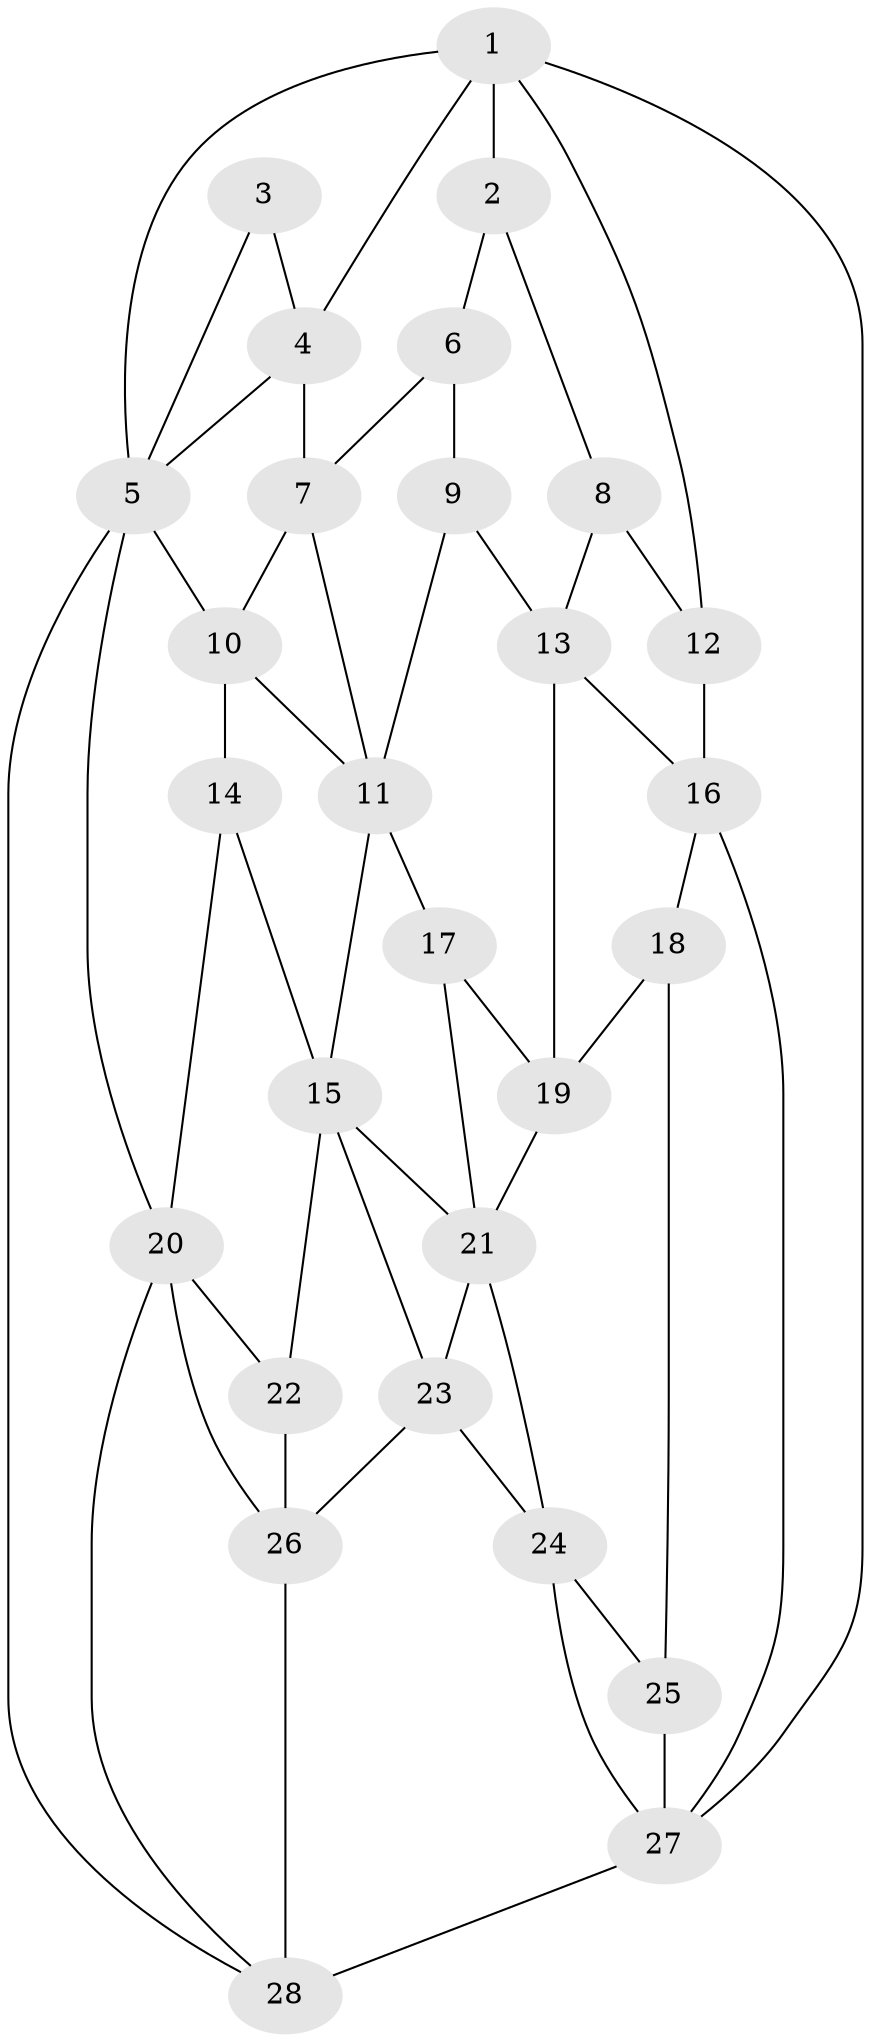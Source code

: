 // original degree distribution, {3: 0.022727272727272728, 5: 0.45454545454545453, 6: 0.25, 4: 0.2727272727272727}
// Generated by graph-tools (version 1.1) at 2025/38/03/04/25 23:38:27]
// undirected, 28 vertices, 54 edges
graph export_dot {
  node [color=gray90,style=filled];
  1;
  2;
  3;
  4;
  5;
  6;
  7;
  8;
  9;
  10;
  11;
  12;
  13;
  14;
  15;
  16;
  17;
  18;
  19;
  20;
  21;
  22;
  23;
  24;
  25;
  26;
  27;
  28;
  1 -- 2 [weight=2.0];
  1 -- 4 [weight=1.0];
  1 -- 5 [weight=1.0];
  1 -- 12 [weight=1.0];
  1 -- 27 [weight=1.0];
  2 -- 6 [weight=2.0];
  2 -- 8 [weight=1.0];
  3 -- 4 [weight=2.0];
  3 -- 5 [weight=1.0];
  4 -- 5 [weight=1.0];
  4 -- 7 [weight=1.0];
  5 -- 10 [weight=1.0];
  5 -- 20 [weight=1.0];
  5 -- 28 [weight=1.0];
  6 -- 7 [weight=2.0];
  6 -- 9 [weight=2.0];
  7 -- 10 [weight=1.0];
  7 -- 11 [weight=1.0];
  8 -- 12 [weight=2.0];
  8 -- 13 [weight=1.0];
  9 -- 11 [weight=1.0];
  9 -- 13 [weight=1.0];
  10 -- 11 [weight=1.0];
  10 -- 14 [weight=2.0];
  11 -- 15 [weight=1.0];
  11 -- 17 [weight=1.0];
  12 -- 16 [weight=2.0];
  13 -- 16 [weight=1.0];
  13 -- 19 [weight=2.0];
  14 -- 15 [weight=1.0];
  14 -- 20 [weight=1.0];
  15 -- 21 [weight=1.0];
  15 -- 22 [weight=1.0];
  15 -- 23 [weight=1.0];
  16 -- 18 [weight=1.0];
  16 -- 27 [weight=1.0];
  17 -- 19 [weight=1.0];
  17 -- 21 [weight=1.0];
  18 -- 19 [weight=2.0];
  18 -- 25 [weight=1.0];
  19 -- 21 [weight=1.0];
  20 -- 22 [weight=1.0];
  20 -- 26 [weight=1.0];
  20 -- 28 [weight=1.0];
  21 -- 23 [weight=1.0];
  21 -- 24 [weight=1.0];
  22 -- 26 [weight=2.0];
  23 -- 24 [weight=1.0];
  23 -- 26 [weight=1.0];
  24 -- 25 [weight=1.0];
  24 -- 27 [weight=1.0];
  25 -- 27 [weight=2.0];
  26 -- 28 [weight=1.0];
  27 -- 28 [weight=2.0];
}
